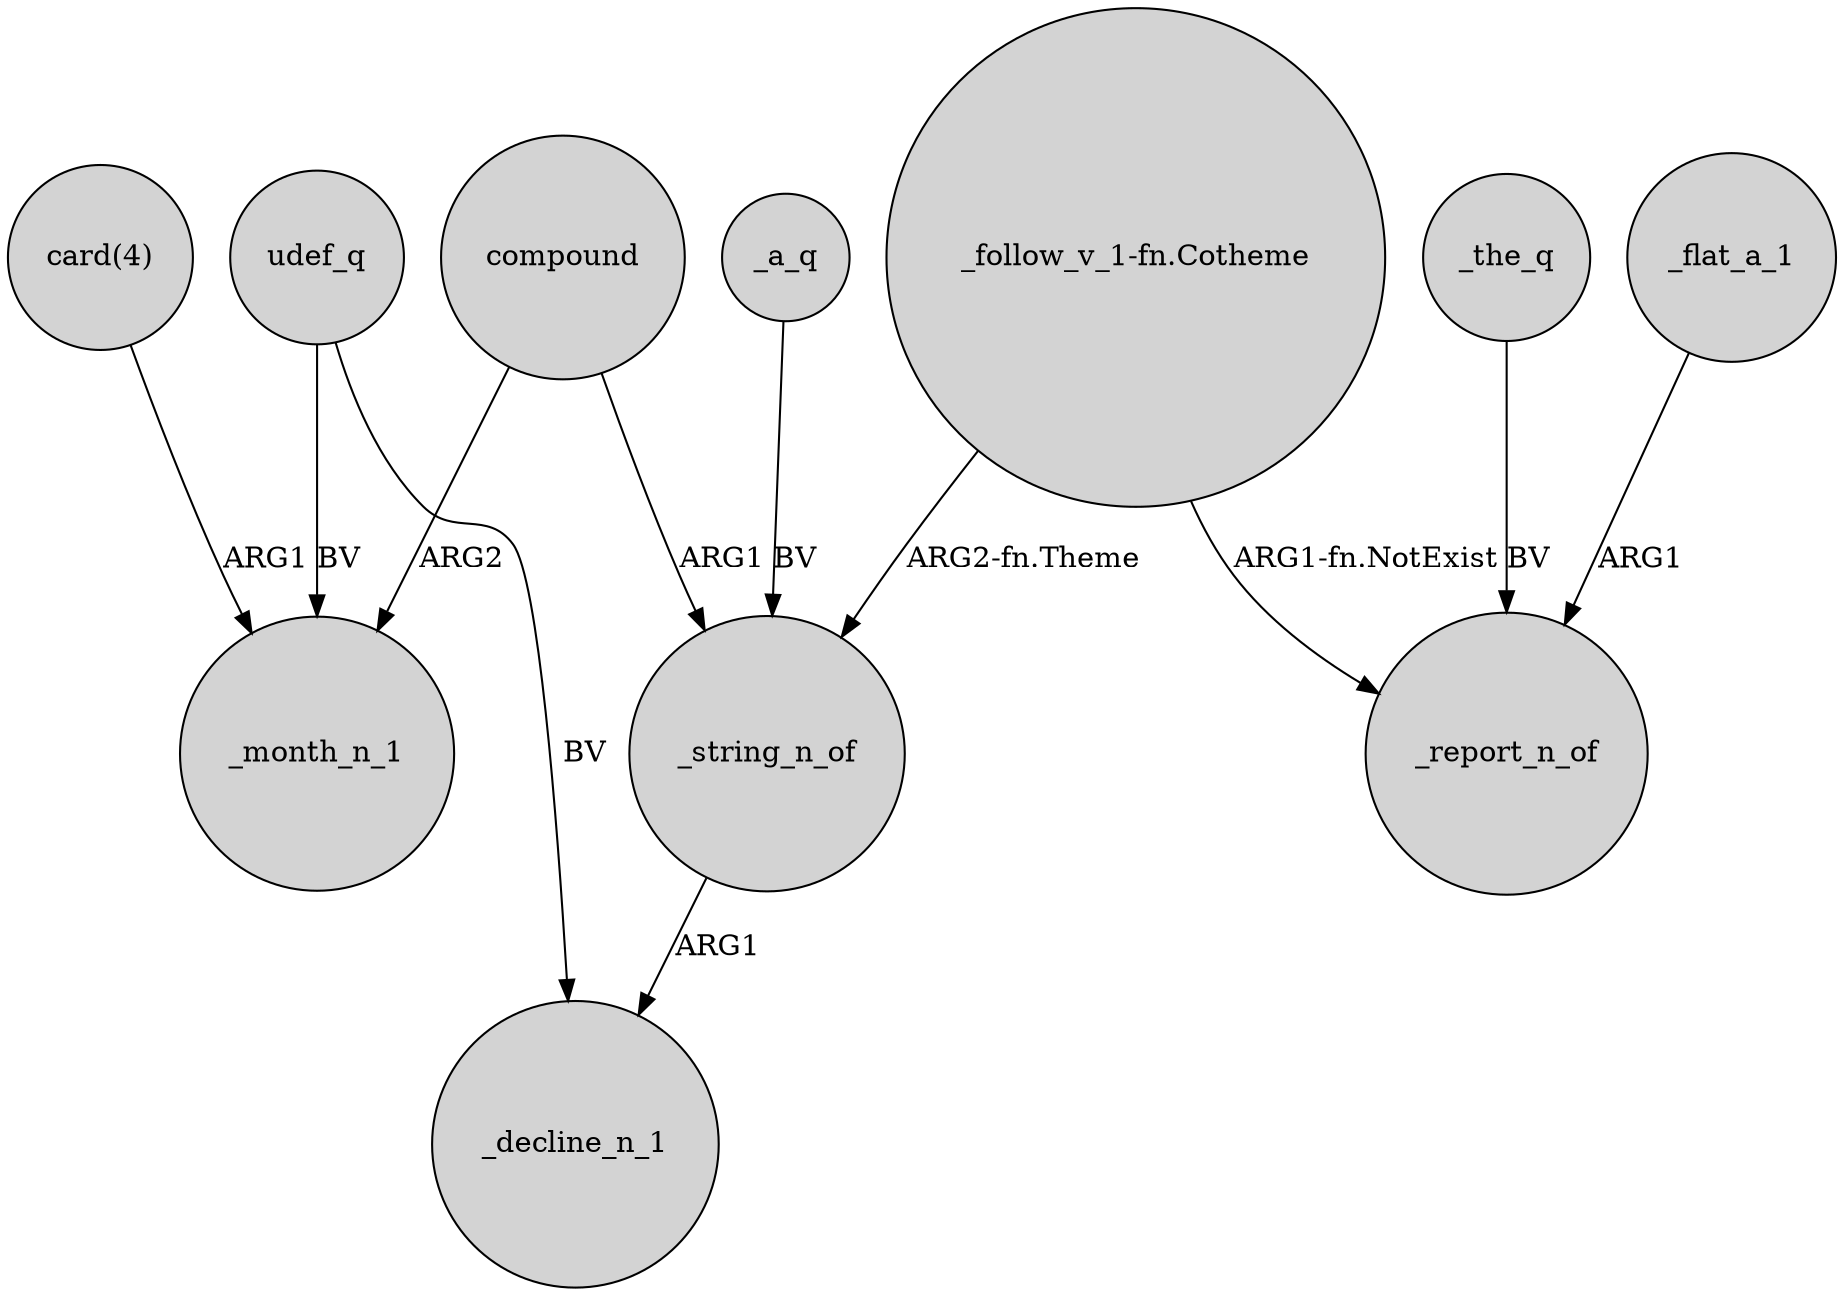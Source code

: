 digraph {
	node [shape=circle style=filled]
	"card(4)" -> _month_n_1 [label=ARG1]
	compound -> _string_n_of [label=ARG1]
	compound -> _month_n_1 [label=ARG2]
	"_follow_v_1-fn.Cotheme" -> _report_n_of [label="ARG1-fn.NotExist"]
	"_follow_v_1-fn.Cotheme" -> _string_n_of [label="ARG2-fn.Theme"]
	_the_q -> _report_n_of [label=BV]
	_a_q -> _string_n_of [label=BV]
	udef_q -> _month_n_1 [label=BV]
	_string_n_of -> _decline_n_1 [label=ARG1]
	udef_q -> _decline_n_1 [label=BV]
	_flat_a_1 -> _report_n_of [label=ARG1]
}
